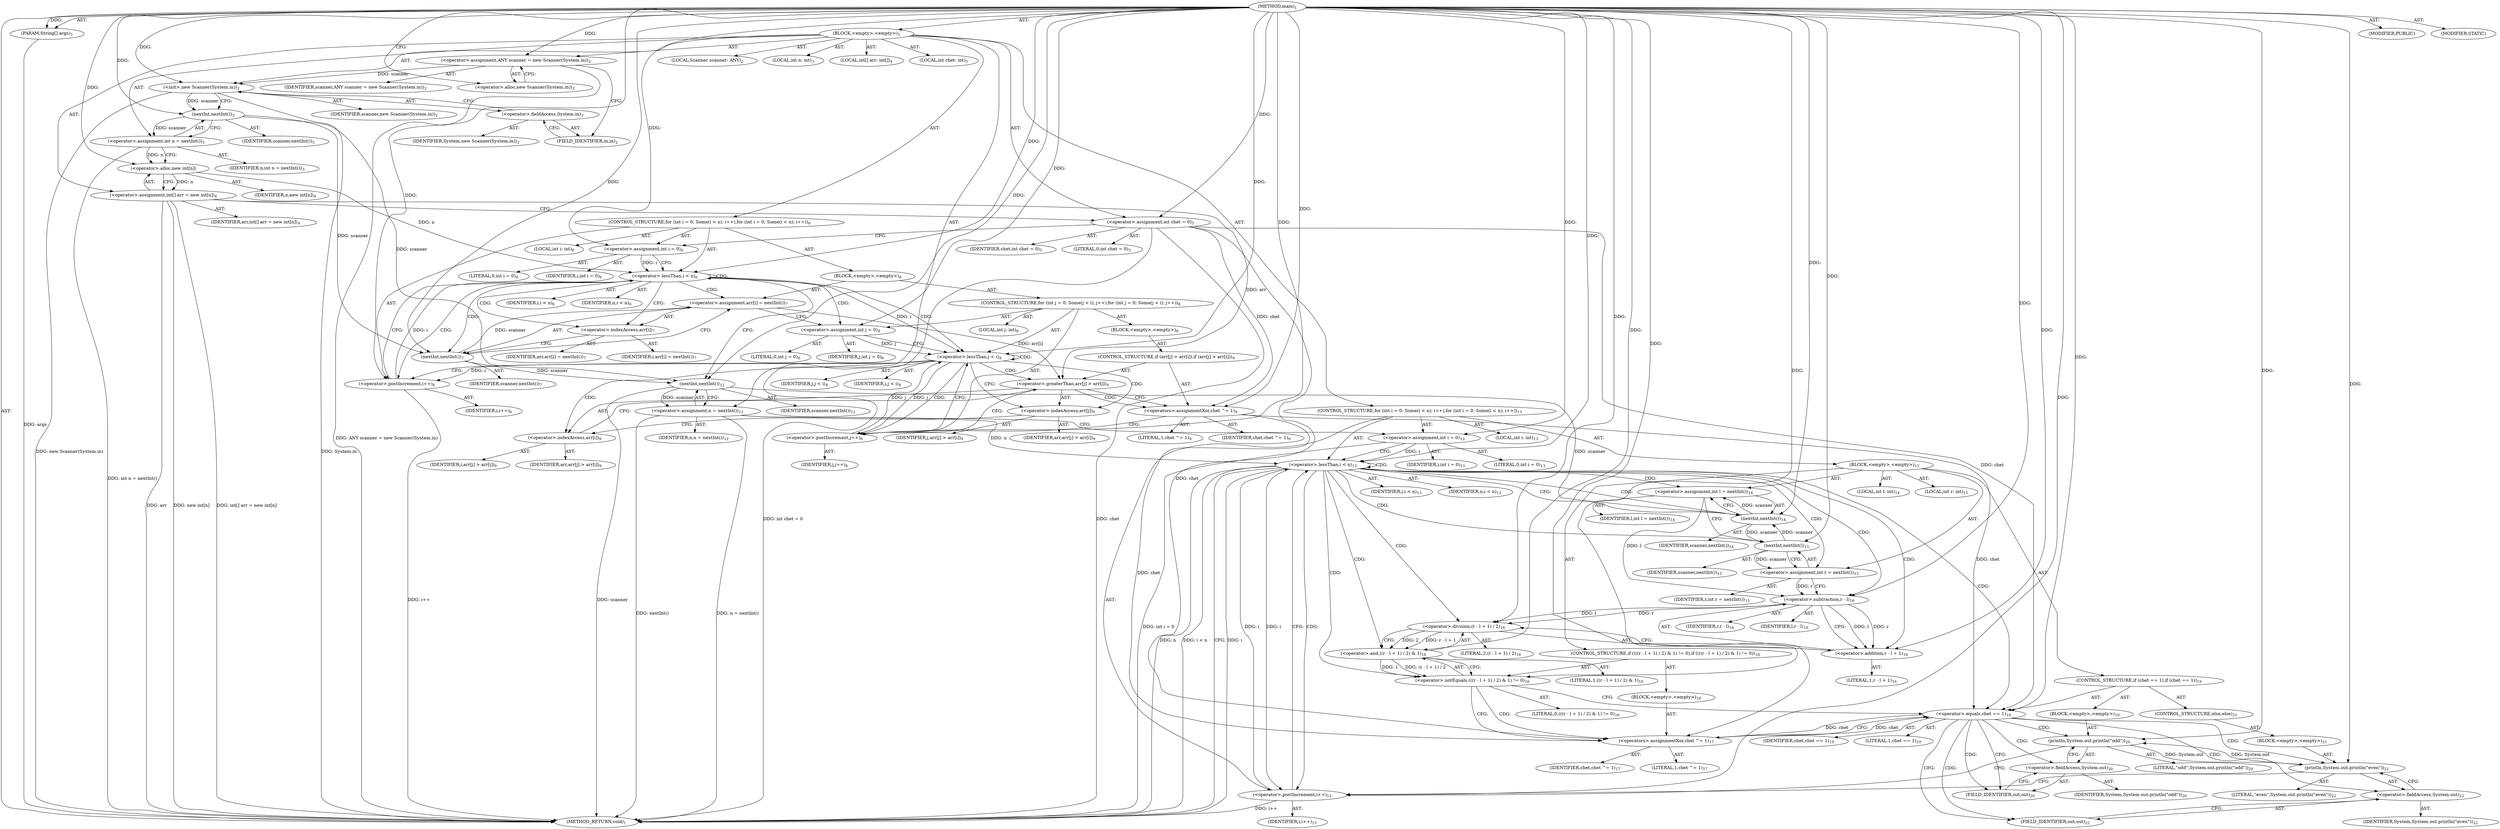 digraph "main" {  
"19" [label = <(METHOD,main)<SUB>1</SUB>> ]
"20" [label = <(PARAM,String[] args)<SUB>1</SUB>> ]
"21" [label = <(BLOCK,&lt;empty&gt;,&lt;empty&gt;)<SUB>1</SUB>> ]
"4" [label = <(LOCAL,Scanner scanner: ANY)<SUB>2</SUB>> ]
"22" [label = <(&lt;operator&gt;.assignment,ANY scanner = new Scanner(System.in))<SUB>2</SUB>> ]
"23" [label = <(IDENTIFIER,scanner,ANY scanner = new Scanner(System.in))<SUB>2</SUB>> ]
"24" [label = <(&lt;operator&gt;.alloc,new Scanner(System.in))<SUB>2</SUB>> ]
"25" [label = <(&lt;init&gt;,new Scanner(System.in))<SUB>2</SUB>> ]
"3" [label = <(IDENTIFIER,scanner,new Scanner(System.in))<SUB>2</SUB>> ]
"26" [label = <(&lt;operator&gt;.fieldAccess,System.in)<SUB>2</SUB>> ]
"27" [label = <(IDENTIFIER,System,new Scanner(System.in))<SUB>2</SUB>> ]
"28" [label = <(FIELD_IDENTIFIER,in,in)<SUB>2</SUB>> ]
"29" [label = <(LOCAL,int n: int)<SUB>3</SUB>> ]
"30" [label = <(&lt;operator&gt;.assignment,int n = nextInt())<SUB>3</SUB>> ]
"31" [label = <(IDENTIFIER,n,int n = nextInt())<SUB>3</SUB>> ]
"32" [label = <(nextInt,nextInt())<SUB>3</SUB>> ]
"33" [label = <(IDENTIFIER,scanner,nextInt())<SUB>3</SUB>> ]
"34" [label = <(LOCAL,int[] arr: int[])<SUB>4</SUB>> ]
"35" [label = <(&lt;operator&gt;.assignment,int[] arr = new int[n])<SUB>4</SUB>> ]
"36" [label = <(IDENTIFIER,arr,int[] arr = new int[n])<SUB>4</SUB>> ]
"37" [label = <(&lt;operator&gt;.alloc,new int[n])> ]
"38" [label = <(IDENTIFIER,n,new int[n])<SUB>4</SUB>> ]
"39" [label = <(LOCAL,int chet: int)<SUB>5</SUB>> ]
"40" [label = <(&lt;operator&gt;.assignment,int chet = 0)<SUB>5</SUB>> ]
"41" [label = <(IDENTIFIER,chet,int chet = 0)<SUB>5</SUB>> ]
"42" [label = <(LITERAL,0,int chet = 0)<SUB>5</SUB>> ]
"43" [label = <(CONTROL_STRUCTURE,for (int i = 0; Some(i &lt; n); i++),for (int i = 0; Some(i &lt; n); i++))<SUB>6</SUB>> ]
"44" [label = <(LOCAL,int i: int)<SUB>6</SUB>> ]
"45" [label = <(&lt;operator&gt;.assignment,int i = 0)<SUB>6</SUB>> ]
"46" [label = <(IDENTIFIER,i,int i = 0)<SUB>6</SUB>> ]
"47" [label = <(LITERAL,0,int i = 0)<SUB>6</SUB>> ]
"48" [label = <(&lt;operator&gt;.lessThan,i &lt; n)<SUB>6</SUB>> ]
"49" [label = <(IDENTIFIER,i,i &lt; n)<SUB>6</SUB>> ]
"50" [label = <(IDENTIFIER,n,i &lt; n)<SUB>6</SUB>> ]
"51" [label = <(&lt;operator&gt;.postIncrement,i++)<SUB>6</SUB>> ]
"52" [label = <(IDENTIFIER,i,i++)<SUB>6</SUB>> ]
"53" [label = <(BLOCK,&lt;empty&gt;,&lt;empty&gt;)<SUB>6</SUB>> ]
"54" [label = <(&lt;operator&gt;.assignment,arr[i] = nextInt())<SUB>7</SUB>> ]
"55" [label = <(&lt;operator&gt;.indexAccess,arr[i])<SUB>7</SUB>> ]
"56" [label = <(IDENTIFIER,arr,arr[i] = nextInt())<SUB>7</SUB>> ]
"57" [label = <(IDENTIFIER,i,arr[i] = nextInt())<SUB>7</SUB>> ]
"58" [label = <(nextInt,nextInt())<SUB>7</SUB>> ]
"59" [label = <(IDENTIFIER,scanner,nextInt())<SUB>7</SUB>> ]
"60" [label = <(CONTROL_STRUCTURE,for (int j = 0; Some(j &lt; i); j++),for (int j = 0; Some(j &lt; i); j++))<SUB>8</SUB>> ]
"61" [label = <(LOCAL,int j: int)<SUB>8</SUB>> ]
"62" [label = <(&lt;operator&gt;.assignment,int j = 0)<SUB>8</SUB>> ]
"63" [label = <(IDENTIFIER,j,int j = 0)<SUB>8</SUB>> ]
"64" [label = <(LITERAL,0,int j = 0)<SUB>8</SUB>> ]
"65" [label = <(&lt;operator&gt;.lessThan,j &lt; i)<SUB>8</SUB>> ]
"66" [label = <(IDENTIFIER,j,j &lt; i)<SUB>8</SUB>> ]
"67" [label = <(IDENTIFIER,i,j &lt; i)<SUB>8</SUB>> ]
"68" [label = <(&lt;operator&gt;.postIncrement,j++)<SUB>8</SUB>> ]
"69" [label = <(IDENTIFIER,j,j++)<SUB>8</SUB>> ]
"70" [label = <(BLOCK,&lt;empty&gt;,&lt;empty&gt;)<SUB>8</SUB>> ]
"71" [label = <(CONTROL_STRUCTURE,if (arr[j] &gt; arr[i]),if (arr[j] &gt; arr[i]))<SUB>9</SUB>> ]
"72" [label = <(&lt;operator&gt;.greaterThan,arr[j] &gt; arr[i])<SUB>9</SUB>> ]
"73" [label = <(&lt;operator&gt;.indexAccess,arr[j])<SUB>9</SUB>> ]
"74" [label = <(IDENTIFIER,arr,arr[j] &gt; arr[i])<SUB>9</SUB>> ]
"75" [label = <(IDENTIFIER,j,arr[j] &gt; arr[i])<SUB>9</SUB>> ]
"76" [label = <(&lt;operator&gt;.indexAccess,arr[i])<SUB>9</SUB>> ]
"77" [label = <(IDENTIFIER,arr,arr[j] &gt; arr[i])<SUB>9</SUB>> ]
"78" [label = <(IDENTIFIER,i,arr[j] &gt; arr[i])<SUB>9</SUB>> ]
"79" [label = <(&lt;operators&gt;.assignmentXor,chet ^= 1)<SUB>9</SUB>> ]
"80" [label = <(IDENTIFIER,chet,chet ^= 1)<SUB>9</SUB>> ]
"81" [label = <(LITERAL,1,chet ^= 1)<SUB>9</SUB>> ]
"82" [label = <(&lt;operator&gt;.assignment,n = nextInt())<SUB>12</SUB>> ]
"83" [label = <(IDENTIFIER,n,n = nextInt())<SUB>12</SUB>> ]
"84" [label = <(nextInt,nextInt())<SUB>12</SUB>> ]
"85" [label = <(IDENTIFIER,scanner,nextInt())<SUB>12</SUB>> ]
"86" [label = <(CONTROL_STRUCTURE,for (int i = 0; Some(i &lt; n); i++),for (int i = 0; Some(i &lt; n); i++))<SUB>13</SUB>> ]
"87" [label = <(LOCAL,int i: int)<SUB>13</SUB>> ]
"88" [label = <(&lt;operator&gt;.assignment,int i = 0)<SUB>13</SUB>> ]
"89" [label = <(IDENTIFIER,i,int i = 0)<SUB>13</SUB>> ]
"90" [label = <(LITERAL,0,int i = 0)<SUB>13</SUB>> ]
"91" [label = <(&lt;operator&gt;.lessThan,i &lt; n)<SUB>13</SUB>> ]
"92" [label = <(IDENTIFIER,i,i &lt; n)<SUB>13</SUB>> ]
"93" [label = <(IDENTIFIER,n,i &lt; n)<SUB>13</SUB>> ]
"94" [label = <(&lt;operator&gt;.postIncrement,i++)<SUB>13</SUB>> ]
"95" [label = <(IDENTIFIER,i,i++)<SUB>13</SUB>> ]
"96" [label = <(BLOCK,&lt;empty&gt;,&lt;empty&gt;)<SUB>13</SUB>> ]
"97" [label = <(LOCAL,int l: int)<SUB>14</SUB>> ]
"98" [label = <(&lt;operator&gt;.assignment,int l = nextInt())<SUB>14</SUB>> ]
"99" [label = <(IDENTIFIER,l,int l = nextInt())<SUB>14</SUB>> ]
"100" [label = <(nextInt,nextInt())<SUB>14</SUB>> ]
"101" [label = <(IDENTIFIER,scanner,nextInt())<SUB>14</SUB>> ]
"102" [label = <(LOCAL,int r: int)<SUB>15</SUB>> ]
"103" [label = <(&lt;operator&gt;.assignment,int r = nextInt())<SUB>15</SUB>> ]
"104" [label = <(IDENTIFIER,r,int r = nextInt())<SUB>15</SUB>> ]
"105" [label = <(nextInt,nextInt())<SUB>15</SUB>> ]
"106" [label = <(IDENTIFIER,scanner,nextInt())<SUB>15</SUB>> ]
"107" [label = <(CONTROL_STRUCTURE,if ((((r - l + 1) / 2) &amp; 1) != 0),if ((((r - l + 1) / 2) &amp; 1) != 0))<SUB>16</SUB>> ]
"108" [label = <(&lt;operator&gt;.notEquals,(((r - l + 1) / 2) &amp; 1) != 0)<SUB>16</SUB>> ]
"109" [label = <(&lt;operator&gt;.and,((r - l + 1) / 2) &amp; 1)<SUB>16</SUB>> ]
"110" [label = <(&lt;operator&gt;.division,(r - l + 1) / 2)<SUB>16</SUB>> ]
"111" [label = <(&lt;operator&gt;.addition,r - l + 1)<SUB>16</SUB>> ]
"112" [label = <(&lt;operator&gt;.subtraction,r - l)<SUB>16</SUB>> ]
"113" [label = <(IDENTIFIER,r,r - l)<SUB>16</SUB>> ]
"114" [label = <(IDENTIFIER,l,r - l)<SUB>16</SUB>> ]
"115" [label = <(LITERAL,1,r - l + 1)<SUB>16</SUB>> ]
"116" [label = <(LITERAL,2,(r - l + 1) / 2)<SUB>16</SUB>> ]
"117" [label = <(LITERAL,1,((r - l + 1) / 2) &amp; 1)<SUB>16</SUB>> ]
"118" [label = <(LITERAL,0,(((r - l + 1) / 2) &amp; 1) != 0)<SUB>16</SUB>> ]
"119" [label = <(BLOCK,&lt;empty&gt;,&lt;empty&gt;)<SUB>16</SUB>> ]
"120" [label = <(&lt;operators&gt;.assignmentXor,chet ^= 1)<SUB>17</SUB>> ]
"121" [label = <(IDENTIFIER,chet,chet ^= 1)<SUB>17</SUB>> ]
"122" [label = <(LITERAL,1,chet ^= 1)<SUB>17</SUB>> ]
"123" [label = <(CONTROL_STRUCTURE,if (chet == 1),if (chet == 1))<SUB>19</SUB>> ]
"124" [label = <(&lt;operator&gt;.equals,chet == 1)<SUB>19</SUB>> ]
"125" [label = <(IDENTIFIER,chet,chet == 1)<SUB>19</SUB>> ]
"126" [label = <(LITERAL,1,chet == 1)<SUB>19</SUB>> ]
"127" [label = <(BLOCK,&lt;empty&gt;,&lt;empty&gt;)<SUB>19</SUB>> ]
"128" [label = <(println,System.out.println(&quot;odd&quot;))<SUB>20</SUB>> ]
"129" [label = <(&lt;operator&gt;.fieldAccess,System.out)<SUB>20</SUB>> ]
"130" [label = <(IDENTIFIER,System,System.out.println(&quot;odd&quot;))<SUB>20</SUB>> ]
"131" [label = <(FIELD_IDENTIFIER,out,out)<SUB>20</SUB>> ]
"132" [label = <(LITERAL,&quot;odd&quot;,System.out.println(&quot;odd&quot;))<SUB>20</SUB>> ]
"133" [label = <(CONTROL_STRUCTURE,else,else)<SUB>21</SUB>> ]
"134" [label = <(BLOCK,&lt;empty&gt;,&lt;empty&gt;)<SUB>21</SUB>> ]
"135" [label = <(println,System.out.println(&quot;even&quot;))<SUB>22</SUB>> ]
"136" [label = <(&lt;operator&gt;.fieldAccess,System.out)<SUB>22</SUB>> ]
"137" [label = <(IDENTIFIER,System,System.out.println(&quot;even&quot;))<SUB>22</SUB>> ]
"138" [label = <(FIELD_IDENTIFIER,out,out)<SUB>22</SUB>> ]
"139" [label = <(LITERAL,&quot;even&quot;,System.out.println(&quot;even&quot;))<SUB>22</SUB>> ]
"140" [label = <(MODIFIER,PUBLIC)> ]
"141" [label = <(MODIFIER,STATIC)> ]
"142" [label = <(METHOD_RETURN,void)<SUB>1</SUB>> ]
  "19" -> "20"  [ label = "AST: "] 
  "19" -> "21"  [ label = "AST: "] 
  "19" -> "140"  [ label = "AST: "] 
  "19" -> "141"  [ label = "AST: "] 
  "19" -> "142"  [ label = "AST: "] 
  "21" -> "4"  [ label = "AST: "] 
  "21" -> "22"  [ label = "AST: "] 
  "21" -> "25"  [ label = "AST: "] 
  "21" -> "29"  [ label = "AST: "] 
  "21" -> "30"  [ label = "AST: "] 
  "21" -> "34"  [ label = "AST: "] 
  "21" -> "35"  [ label = "AST: "] 
  "21" -> "39"  [ label = "AST: "] 
  "21" -> "40"  [ label = "AST: "] 
  "21" -> "43"  [ label = "AST: "] 
  "21" -> "82"  [ label = "AST: "] 
  "21" -> "86"  [ label = "AST: "] 
  "22" -> "23"  [ label = "AST: "] 
  "22" -> "24"  [ label = "AST: "] 
  "25" -> "3"  [ label = "AST: "] 
  "25" -> "26"  [ label = "AST: "] 
  "26" -> "27"  [ label = "AST: "] 
  "26" -> "28"  [ label = "AST: "] 
  "30" -> "31"  [ label = "AST: "] 
  "30" -> "32"  [ label = "AST: "] 
  "32" -> "33"  [ label = "AST: "] 
  "35" -> "36"  [ label = "AST: "] 
  "35" -> "37"  [ label = "AST: "] 
  "37" -> "38"  [ label = "AST: "] 
  "40" -> "41"  [ label = "AST: "] 
  "40" -> "42"  [ label = "AST: "] 
  "43" -> "44"  [ label = "AST: "] 
  "43" -> "45"  [ label = "AST: "] 
  "43" -> "48"  [ label = "AST: "] 
  "43" -> "51"  [ label = "AST: "] 
  "43" -> "53"  [ label = "AST: "] 
  "45" -> "46"  [ label = "AST: "] 
  "45" -> "47"  [ label = "AST: "] 
  "48" -> "49"  [ label = "AST: "] 
  "48" -> "50"  [ label = "AST: "] 
  "51" -> "52"  [ label = "AST: "] 
  "53" -> "54"  [ label = "AST: "] 
  "53" -> "60"  [ label = "AST: "] 
  "54" -> "55"  [ label = "AST: "] 
  "54" -> "58"  [ label = "AST: "] 
  "55" -> "56"  [ label = "AST: "] 
  "55" -> "57"  [ label = "AST: "] 
  "58" -> "59"  [ label = "AST: "] 
  "60" -> "61"  [ label = "AST: "] 
  "60" -> "62"  [ label = "AST: "] 
  "60" -> "65"  [ label = "AST: "] 
  "60" -> "68"  [ label = "AST: "] 
  "60" -> "70"  [ label = "AST: "] 
  "62" -> "63"  [ label = "AST: "] 
  "62" -> "64"  [ label = "AST: "] 
  "65" -> "66"  [ label = "AST: "] 
  "65" -> "67"  [ label = "AST: "] 
  "68" -> "69"  [ label = "AST: "] 
  "70" -> "71"  [ label = "AST: "] 
  "71" -> "72"  [ label = "AST: "] 
  "71" -> "79"  [ label = "AST: "] 
  "72" -> "73"  [ label = "AST: "] 
  "72" -> "76"  [ label = "AST: "] 
  "73" -> "74"  [ label = "AST: "] 
  "73" -> "75"  [ label = "AST: "] 
  "76" -> "77"  [ label = "AST: "] 
  "76" -> "78"  [ label = "AST: "] 
  "79" -> "80"  [ label = "AST: "] 
  "79" -> "81"  [ label = "AST: "] 
  "82" -> "83"  [ label = "AST: "] 
  "82" -> "84"  [ label = "AST: "] 
  "84" -> "85"  [ label = "AST: "] 
  "86" -> "87"  [ label = "AST: "] 
  "86" -> "88"  [ label = "AST: "] 
  "86" -> "91"  [ label = "AST: "] 
  "86" -> "94"  [ label = "AST: "] 
  "86" -> "96"  [ label = "AST: "] 
  "88" -> "89"  [ label = "AST: "] 
  "88" -> "90"  [ label = "AST: "] 
  "91" -> "92"  [ label = "AST: "] 
  "91" -> "93"  [ label = "AST: "] 
  "94" -> "95"  [ label = "AST: "] 
  "96" -> "97"  [ label = "AST: "] 
  "96" -> "98"  [ label = "AST: "] 
  "96" -> "102"  [ label = "AST: "] 
  "96" -> "103"  [ label = "AST: "] 
  "96" -> "107"  [ label = "AST: "] 
  "96" -> "123"  [ label = "AST: "] 
  "98" -> "99"  [ label = "AST: "] 
  "98" -> "100"  [ label = "AST: "] 
  "100" -> "101"  [ label = "AST: "] 
  "103" -> "104"  [ label = "AST: "] 
  "103" -> "105"  [ label = "AST: "] 
  "105" -> "106"  [ label = "AST: "] 
  "107" -> "108"  [ label = "AST: "] 
  "107" -> "119"  [ label = "AST: "] 
  "108" -> "109"  [ label = "AST: "] 
  "108" -> "118"  [ label = "AST: "] 
  "109" -> "110"  [ label = "AST: "] 
  "109" -> "117"  [ label = "AST: "] 
  "110" -> "111"  [ label = "AST: "] 
  "110" -> "116"  [ label = "AST: "] 
  "111" -> "112"  [ label = "AST: "] 
  "111" -> "115"  [ label = "AST: "] 
  "112" -> "113"  [ label = "AST: "] 
  "112" -> "114"  [ label = "AST: "] 
  "119" -> "120"  [ label = "AST: "] 
  "120" -> "121"  [ label = "AST: "] 
  "120" -> "122"  [ label = "AST: "] 
  "123" -> "124"  [ label = "AST: "] 
  "123" -> "127"  [ label = "AST: "] 
  "123" -> "133"  [ label = "AST: "] 
  "124" -> "125"  [ label = "AST: "] 
  "124" -> "126"  [ label = "AST: "] 
  "127" -> "128"  [ label = "AST: "] 
  "128" -> "129"  [ label = "AST: "] 
  "128" -> "132"  [ label = "AST: "] 
  "129" -> "130"  [ label = "AST: "] 
  "129" -> "131"  [ label = "AST: "] 
  "133" -> "134"  [ label = "AST: "] 
  "134" -> "135"  [ label = "AST: "] 
  "135" -> "136"  [ label = "AST: "] 
  "135" -> "139"  [ label = "AST: "] 
  "136" -> "137"  [ label = "AST: "] 
  "136" -> "138"  [ label = "AST: "] 
  "22" -> "28"  [ label = "CFG: "] 
  "25" -> "32"  [ label = "CFG: "] 
  "30" -> "37"  [ label = "CFG: "] 
  "35" -> "40"  [ label = "CFG: "] 
  "40" -> "45"  [ label = "CFG: "] 
  "82" -> "88"  [ label = "CFG: "] 
  "24" -> "22"  [ label = "CFG: "] 
  "26" -> "25"  [ label = "CFG: "] 
  "32" -> "30"  [ label = "CFG: "] 
  "37" -> "35"  [ label = "CFG: "] 
  "45" -> "48"  [ label = "CFG: "] 
  "48" -> "55"  [ label = "CFG: "] 
  "48" -> "84"  [ label = "CFG: "] 
  "51" -> "48"  [ label = "CFG: "] 
  "84" -> "82"  [ label = "CFG: "] 
  "88" -> "91"  [ label = "CFG: "] 
  "91" -> "142"  [ label = "CFG: "] 
  "91" -> "100"  [ label = "CFG: "] 
  "94" -> "91"  [ label = "CFG: "] 
  "28" -> "26"  [ label = "CFG: "] 
  "54" -> "62"  [ label = "CFG: "] 
  "98" -> "105"  [ label = "CFG: "] 
  "103" -> "112"  [ label = "CFG: "] 
  "55" -> "58"  [ label = "CFG: "] 
  "58" -> "54"  [ label = "CFG: "] 
  "62" -> "65"  [ label = "CFG: "] 
  "65" -> "73"  [ label = "CFG: "] 
  "65" -> "51"  [ label = "CFG: "] 
  "68" -> "65"  [ label = "CFG: "] 
  "100" -> "98"  [ label = "CFG: "] 
  "105" -> "103"  [ label = "CFG: "] 
  "108" -> "120"  [ label = "CFG: "] 
  "108" -> "124"  [ label = "CFG: "] 
  "124" -> "131"  [ label = "CFG: "] 
  "124" -> "138"  [ label = "CFG: "] 
  "109" -> "108"  [ label = "CFG: "] 
  "120" -> "124"  [ label = "CFG: "] 
  "128" -> "94"  [ label = "CFG: "] 
  "72" -> "79"  [ label = "CFG: "] 
  "72" -> "68"  [ label = "CFG: "] 
  "79" -> "68"  [ label = "CFG: "] 
  "110" -> "109"  [ label = "CFG: "] 
  "129" -> "128"  [ label = "CFG: "] 
  "135" -> "94"  [ label = "CFG: "] 
  "73" -> "76"  [ label = "CFG: "] 
  "76" -> "72"  [ label = "CFG: "] 
  "111" -> "110"  [ label = "CFG: "] 
  "131" -> "129"  [ label = "CFG: "] 
  "136" -> "135"  [ label = "CFG: "] 
  "112" -> "111"  [ label = "CFG: "] 
  "138" -> "136"  [ label = "CFG: "] 
  "19" -> "24"  [ label = "CFG: "] 
  "20" -> "142"  [ label = "DDG: args"] 
  "22" -> "142"  [ label = "DDG: ANY scanner = new Scanner(System.in)"] 
  "25" -> "142"  [ label = "DDG: System.in"] 
  "25" -> "142"  [ label = "DDG: new Scanner(System.in)"] 
  "30" -> "142"  [ label = "DDG: int n = nextInt()"] 
  "35" -> "142"  [ label = "DDG: arr"] 
  "35" -> "142"  [ label = "DDG: new int[n]"] 
  "35" -> "142"  [ label = "DDG: int[] arr = new int[n]"] 
  "40" -> "142"  [ label = "DDG: chet"] 
  "40" -> "142"  [ label = "DDG: int chet = 0"] 
  "84" -> "142"  [ label = "DDG: scanner"] 
  "82" -> "142"  [ label = "DDG: nextInt()"] 
  "82" -> "142"  [ label = "DDG: n = nextInt()"] 
  "88" -> "142"  [ label = "DDG: int i = 0"] 
  "91" -> "142"  [ label = "DDG: i"] 
  "91" -> "142"  [ label = "DDG: n"] 
  "91" -> "142"  [ label = "DDG: i &lt; n"] 
  "94" -> "142"  [ label = "DDG: i++"] 
  "51" -> "142"  [ label = "DDG: i++"] 
  "19" -> "20"  [ label = "DDG: "] 
  "19" -> "22"  [ label = "DDG: "] 
  "32" -> "30"  [ label = "DDG: scanner"] 
  "37" -> "35"  [ label = "DDG: n"] 
  "19" -> "40"  [ label = "DDG: "] 
  "84" -> "82"  [ label = "DDG: scanner"] 
  "22" -> "25"  [ label = "DDG: scanner"] 
  "19" -> "25"  [ label = "DDG: "] 
  "19" -> "45"  [ label = "DDG: "] 
  "19" -> "88"  [ label = "DDG: "] 
  "25" -> "32"  [ label = "DDG: scanner"] 
  "19" -> "32"  [ label = "DDG: "] 
  "30" -> "37"  [ label = "DDG: n"] 
  "19" -> "37"  [ label = "DDG: "] 
  "45" -> "48"  [ label = "DDG: i"] 
  "51" -> "48"  [ label = "DDG: i"] 
  "19" -> "48"  [ label = "DDG: "] 
  "37" -> "48"  [ label = "DDG: n"] 
  "65" -> "51"  [ label = "DDG: i"] 
  "19" -> "51"  [ label = "DDG: "] 
  "58" -> "54"  [ label = "DDG: scanner"] 
  "32" -> "84"  [ label = "DDG: scanner"] 
  "58" -> "84"  [ label = "DDG: scanner"] 
  "19" -> "84"  [ label = "DDG: "] 
  "88" -> "91"  [ label = "DDG: i"] 
  "94" -> "91"  [ label = "DDG: i"] 
  "19" -> "91"  [ label = "DDG: "] 
  "82" -> "91"  [ label = "DDG: n"] 
  "91" -> "94"  [ label = "DDG: i"] 
  "19" -> "94"  [ label = "DDG: "] 
  "100" -> "98"  [ label = "DDG: scanner"] 
  "105" -> "103"  [ label = "DDG: scanner"] 
  "19" -> "62"  [ label = "DDG: "] 
  "32" -> "58"  [ label = "DDG: scanner"] 
  "19" -> "58"  [ label = "DDG: "] 
  "62" -> "65"  [ label = "DDG: j"] 
  "68" -> "65"  [ label = "DDG: j"] 
  "19" -> "65"  [ label = "DDG: "] 
  "48" -> "65"  [ label = "DDG: i"] 
  "65" -> "68"  [ label = "DDG: j"] 
  "19" -> "68"  [ label = "DDG: "] 
  "84" -> "100"  [ label = "DDG: scanner"] 
  "105" -> "100"  [ label = "DDG: scanner"] 
  "19" -> "100"  [ label = "DDG: "] 
  "100" -> "105"  [ label = "DDG: scanner"] 
  "19" -> "105"  [ label = "DDG: "] 
  "109" -> "108"  [ label = "DDG: (r - l + 1) / 2"] 
  "109" -> "108"  [ label = "DDG: 1"] 
  "19" -> "108"  [ label = "DDG: "] 
  "19" -> "120"  [ label = "DDG: "] 
  "40" -> "124"  [ label = "DDG: chet"] 
  "120" -> "124"  [ label = "DDG: chet"] 
  "79" -> "124"  [ label = "DDG: chet"] 
  "19" -> "124"  [ label = "DDG: "] 
  "19" -> "79"  [ label = "DDG: "] 
  "110" -> "109"  [ label = "DDG: r - l + 1"] 
  "110" -> "109"  [ label = "DDG: 2"] 
  "19" -> "109"  [ label = "DDG: "] 
  "40" -> "120"  [ label = "DDG: chet"] 
  "124" -> "120"  [ label = "DDG: chet"] 
  "79" -> "120"  [ label = "DDG: chet"] 
  "135" -> "128"  [ label = "DDG: System.out"] 
  "19" -> "128"  [ label = "DDG: "] 
  "35" -> "72"  [ label = "DDG: arr"] 
  "54" -> "72"  [ label = "DDG: arr[i]"] 
  "40" -> "79"  [ label = "DDG: chet"] 
  "112" -> "110"  [ label = "DDG: r"] 
  "112" -> "110"  [ label = "DDG: l"] 
  "19" -> "110"  [ label = "DDG: "] 
  "128" -> "135"  [ label = "DDG: System.out"] 
  "19" -> "135"  [ label = "DDG: "] 
  "112" -> "111"  [ label = "DDG: r"] 
  "112" -> "111"  [ label = "DDG: l"] 
  "19" -> "111"  [ label = "DDG: "] 
  "103" -> "112"  [ label = "DDG: r"] 
  "19" -> "112"  [ label = "DDG: "] 
  "98" -> "112"  [ label = "DDG: l"] 
  "48" -> "48"  [ label = "CDG: "] 
  "48" -> "51"  [ label = "CDG: "] 
  "48" -> "65"  [ label = "CDG: "] 
  "48" -> "54"  [ label = "CDG: "] 
  "48" -> "58"  [ label = "CDG: "] 
  "48" -> "55"  [ label = "CDG: "] 
  "48" -> "62"  [ label = "CDG: "] 
  "91" -> "94"  [ label = "CDG: "] 
  "91" -> "98"  [ label = "CDG: "] 
  "91" -> "103"  [ label = "CDG: "] 
  "91" -> "91"  [ label = "CDG: "] 
  "91" -> "112"  [ label = "CDG: "] 
  "91" -> "105"  [ label = "CDG: "] 
  "91" -> "100"  [ label = "CDG: "] 
  "91" -> "110"  [ label = "CDG: "] 
  "91" -> "124"  [ label = "CDG: "] 
  "91" -> "108"  [ label = "CDG: "] 
  "91" -> "111"  [ label = "CDG: "] 
  "91" -> "109"  [ label = "CDG: "] 
  "65" -> "68"  [ label = "CDG: "] 
  "65" -> "73"  [ label = "CDG: "] 
  "65" -> "72"  [ label = "CDG: "] 
  "65" -> "76"  [ label = "CDG: "] 
  "65" -> "65"  [ label = "CDG: "] 
  "108" -> "120"  [ label = "CDG: "] 
  "124" -> "136"  [ label = "CDG: "] 
  "124" -> "128"  [ label = "CDG: "] 
  "124" -> "131"  [ label = "CDG: "] 
  "124" -> "129"  [ label = "CDG: "] 
  "124" -> "138"  [ label = "CDG: "] 
  "124" -> "135"  [ label = "CDG: "] 
  "72" -> "79"  [ label = "CDG: "] 
}
